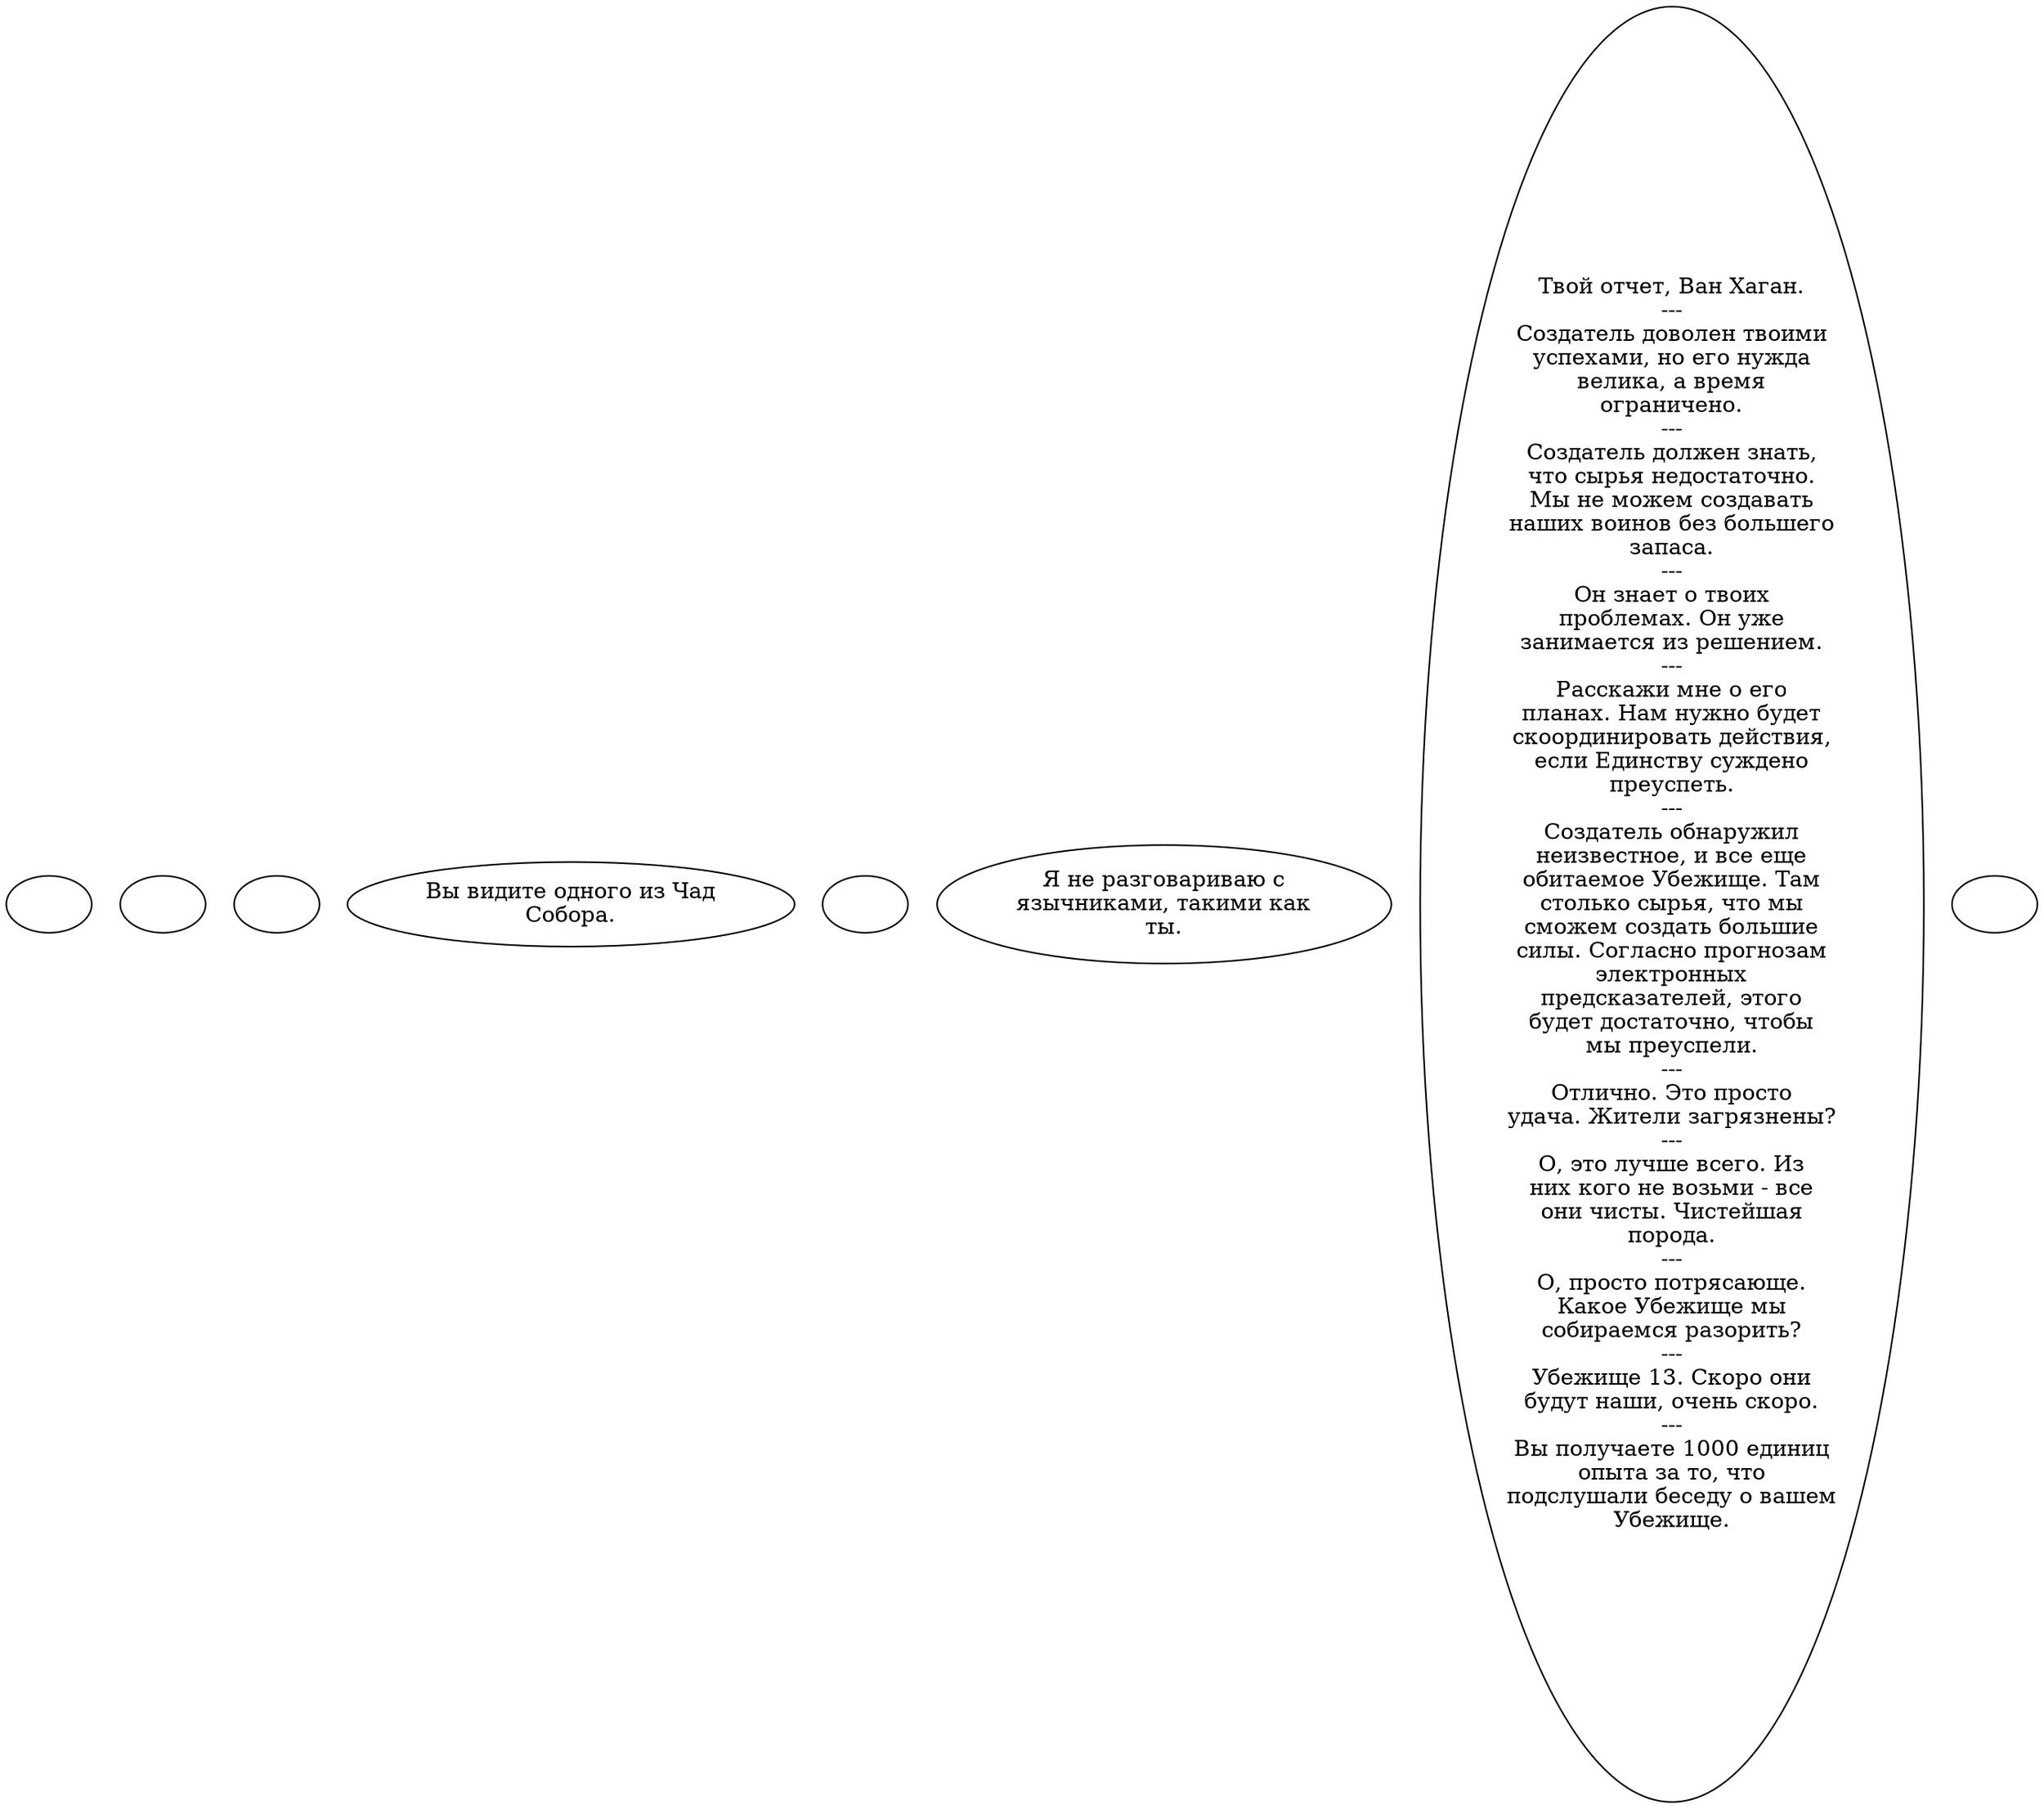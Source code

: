 digraph vanhag {
  "start" [style=filled       fillcolor="#FFFFFF"       color="#000000"]
  "start" [label=""]
  "critter_p_proc" [style=filled       fillcolor="#FFFFFF"       color="#000000"]
  "critter_p_proc" [label=""]
  "destroy_p_proc" [style=filled       fillcolor="#FFFFFF"       color="#000000"]
  "destroy_p_proc" [label=""]
  "look_at_p_proc" [style=filled       fillcolor="#FFFFFF"       color="#000000"]
  "look_at_p_proc" [label="Вы видите одного из Чад\nСобора."]
  "pickup_p_proc" [style=filled       fillcolor="#FFFFFF"       color="#000000"]
  "pickup_p_proc" [label=""]
  "talk_p_proc" [style=filled       fillcolor="#FFFFFF"       color="#000000"]
  "talk_p_proc" [label="Я не разговариваю с\nязычниками, такими как\nты."]
  "timed_event_p_proc" [style=filled       fillcolor="#FFFFFF"       color="#000000"]
  "timed_event_p_proc" [label="Твой отчет, Ван Хаган.\n---\nСоздатель доволен твоими\nуспехами, но его нужда\nвелика, а время\nограничено.\n---\nСоздатель должен знать,\nчто сырья недостаточно.\nМы не можем создавать\nнаших воинов без большего\nзапаса.\n---\nОн знает о твоих\nпроблемах. Он уже\nзанимается из решением.\n---\nРасскажи мне о его\nпланах. Нам нужно будет\nскоординировать действия,\nесли Единству суждено\nпреуспеть.\n---\nСоздатель обнаружил\nнеизвестное, и все еще\nобитаемое Убежище. Там\nстолько сырья, что мы\nсможем создать большие\nсилы. Согласно прогнозам\nэлектронных\nпредсказателей, этого\nбудет достаточно, чтобы\nмы преуспели.\n---\nОтлично. Это просто\nудача. Жители загрязнены?\n---\nО, это лучше всего. Из\nних кого не возьми - все\nони чисты. Чистейшая\nпорода.\n---\nО, просто потрясающе.\nКакое Убежище мы\nсобираемся разорить?\n---\nУбежище 13. Скоро они\nбудут наши, очень скоро.\n---\nВы получаете 1000 единиц\nопыта за то, что\nподслушали беседу о вашем\nУбежище."]
  "map_enter_p_proc" [style=filled       fillcolor="#FFFFFF"       color="#000000"]
  "map_enter_p_proc" [label=""]
}